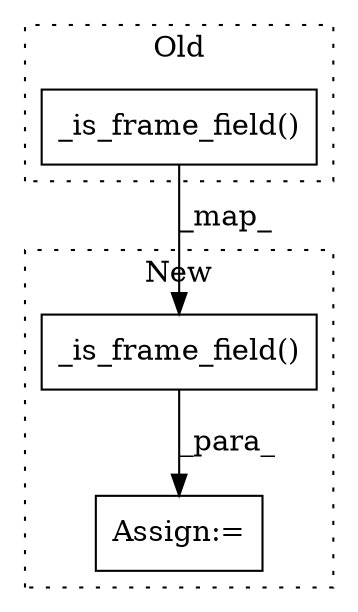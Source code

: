 digraph G {
subgraph cluster0 {
1 [label="_is_frame_field()" a="75" s="5710,5754" l="24,1" shape="box"];
label = "Old";
style="dotted";
}
subgraph cluster1 {
2 [label="_is_frame_field()" a="75" s="6813,6857" l="24,1" shape="box"];
3 [label="Assign:=" a="68" s="6810" l="3" shape="box"];
label = "New";
style="dotted";
}
1 -> 2 [label="_map_"];
2 -> 3 [label="_para_"];
}